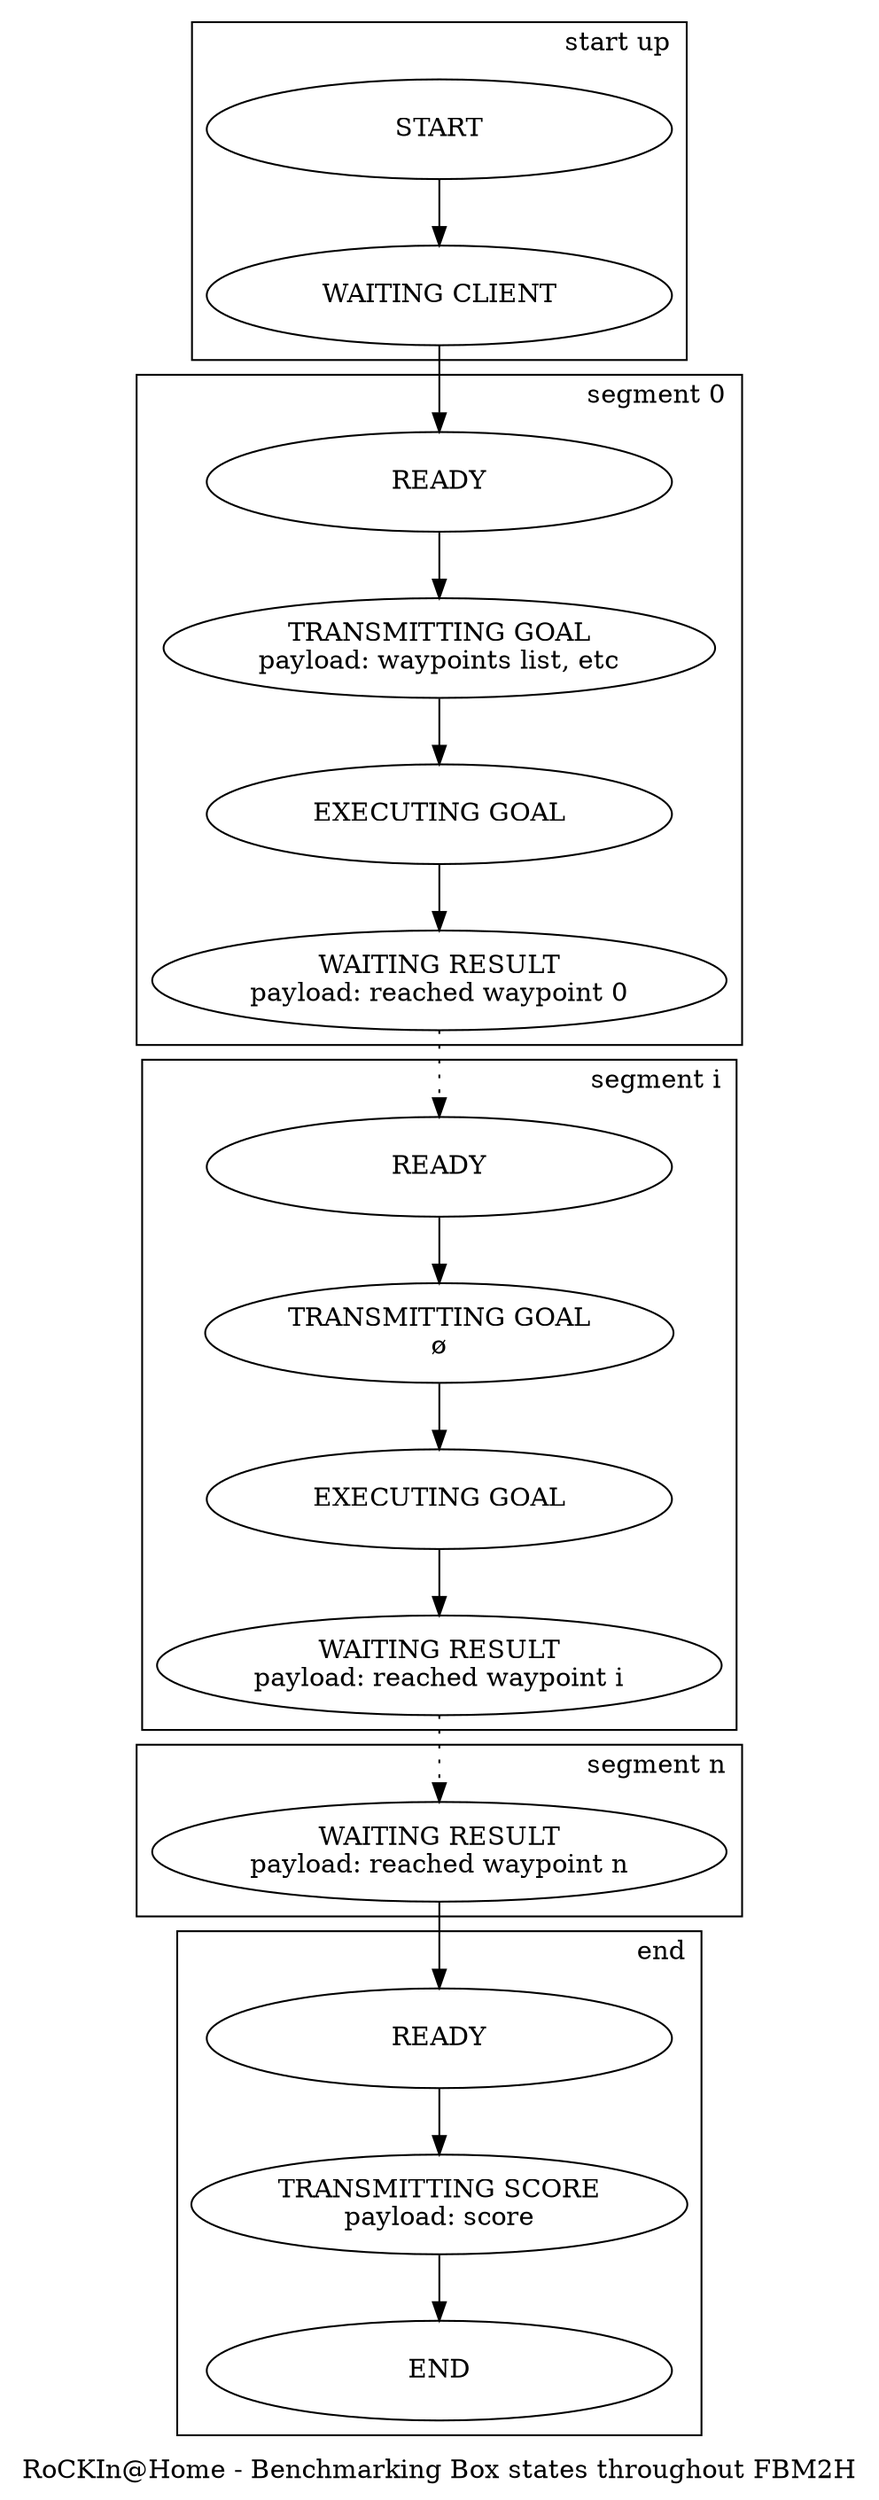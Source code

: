 digraph {
	label="RoCKIn@Home - Benchmarking Box states throughout FBM2H";
	rankdir=TD
	
	node[shape="oval", style="", width=3.5, height=0.75]
		start				[label="START"];
		waiting_client		[label="WAITING CLIENT"];
		
		ready				[label="READY"];
		transmitting_goal	[label="TRANSMITTING GOAL\npayload: waypoints list, etc"];
		executing_goal		[label="EXECUTING GOAL"];
		waiting_result		[label="WAITING RESULT\npayload: reached waypoint 0"];
		
		ready1				[label="READY"];
		transmitting_goal1	[label="TRANSMITTING GOAL\nø"];
		executing_goal1		[label="EXECUTING GOAL"];
		waiting_result1		[label="WAITING RESULT\npayload: reached waypoint i"];
		
		ready2				[label="READY"];
		waiting_result2		[label="WAITING RESULT\npayload: reached waypoint n"];
		
		transmitting_score	[label="TRANSMITTING SCORE\npayload: score"];
		end					[label="END"];
	
	
	
	
	subgraph cluster_startup {
		start ->
		waiting_client;
		labeljust = r;
		label = "start up";
		
	}
	
	subgraph cluster_s0 {
		waiting_client ->
		ready ->
		transmitting_goal ->
		executing_goal ->
		waiting_result;
		labeljust = r;
		label = "segment 0";
	}
	
	subgraph cluster_si {
		waiting_result -> ready1[style=dotted];
		ready1 -> 
		transmitting_goal1 ->
		executing_goal1 ->
		waiting_result1;
		labeljust = r;
		label = "segment i";
	}
	
	subgraph cluster_sn {
		waiting_result1 -> waiting_result2[style=dotted];
		labeljust = r;
		label = "segment n";
	}
	
	subgraph cluster_end {
		waiting_result2 ->
		ready2 ->
		transmitting_score -> end;
		labeljust = r;
		label = "end";
	}
	


}
